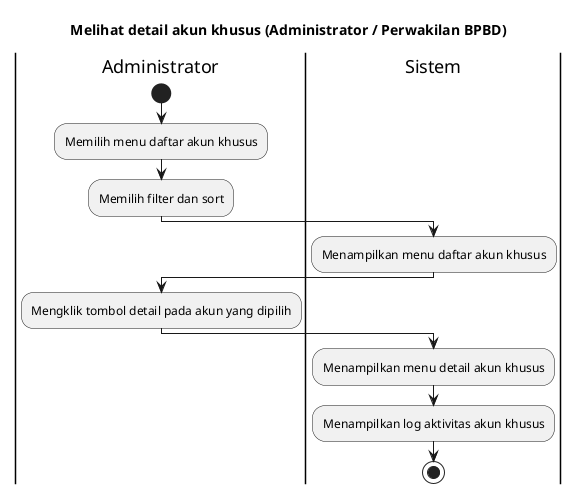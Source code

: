 @startuml Melihat detail akun khusus
title Melihat detail akun khusus (Administrator / Perwakilan BPBD)

|Administrator|
start
:Memilih menu daftar akun khusus;
:Memilih filter dan sort;

|Sistem|
:Menampilkan menu daftar akun khusus;

|Administrator|
:Mengklik tombol detail pada akun yang dipilih;

|Sistem|
:Menampilkan menu detail akun khusus;
:Menampilkan log aktivitas akun khusus;

stop

@enduml